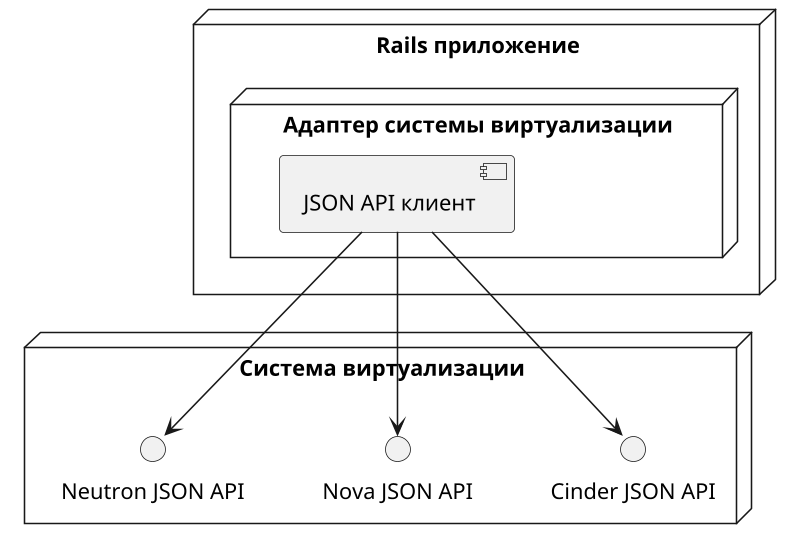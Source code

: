 @startuml virt_adapter_scheme
scale 800*800

node "Rails приложение" {
  node "Адаптер системы виртуализации" {
    [JSON API клиент] as http_client
  }
}

node "Система виртуализации" {
  interface "Сinder JSON API" as cinder_api
  ' note bottom of cinder_api
  '   Подсистема 
  '   работы с 
  '   дисками ВМ 
  ' end note 

  interface "Nova JSON API" as nova_api
  ' note bottom of nova_api
  '   Подсистема 
  '   работы с 
  '   инстансами ВМ
  ' end note

  interface "Neutron JSON API" as neutron_api
  ' note bottom of neutron_api
  '   Подсистема 
  '   работы с 
  '   сетью
  ' end note
}

http_client -down-> cinder_api
http_client -down-> nova_api
http_client -down-> neutron_api

@enduml